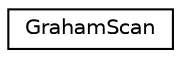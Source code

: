 digraph "Graphical Class Hierarchy"
{
  edge [fontname="Helvetica",fontsize="10",labelfontname="Helvetica",labelfontsize="10"];
  node [fontname="Helvetica",fontsize="10",shape=record];
  rankdir="LR";
  Node0 [label="GrahamScan",height=0.2,width=0.4,color="black", fillcolor="white", style="filled",URL="$classGrahamScan.html"];
}
